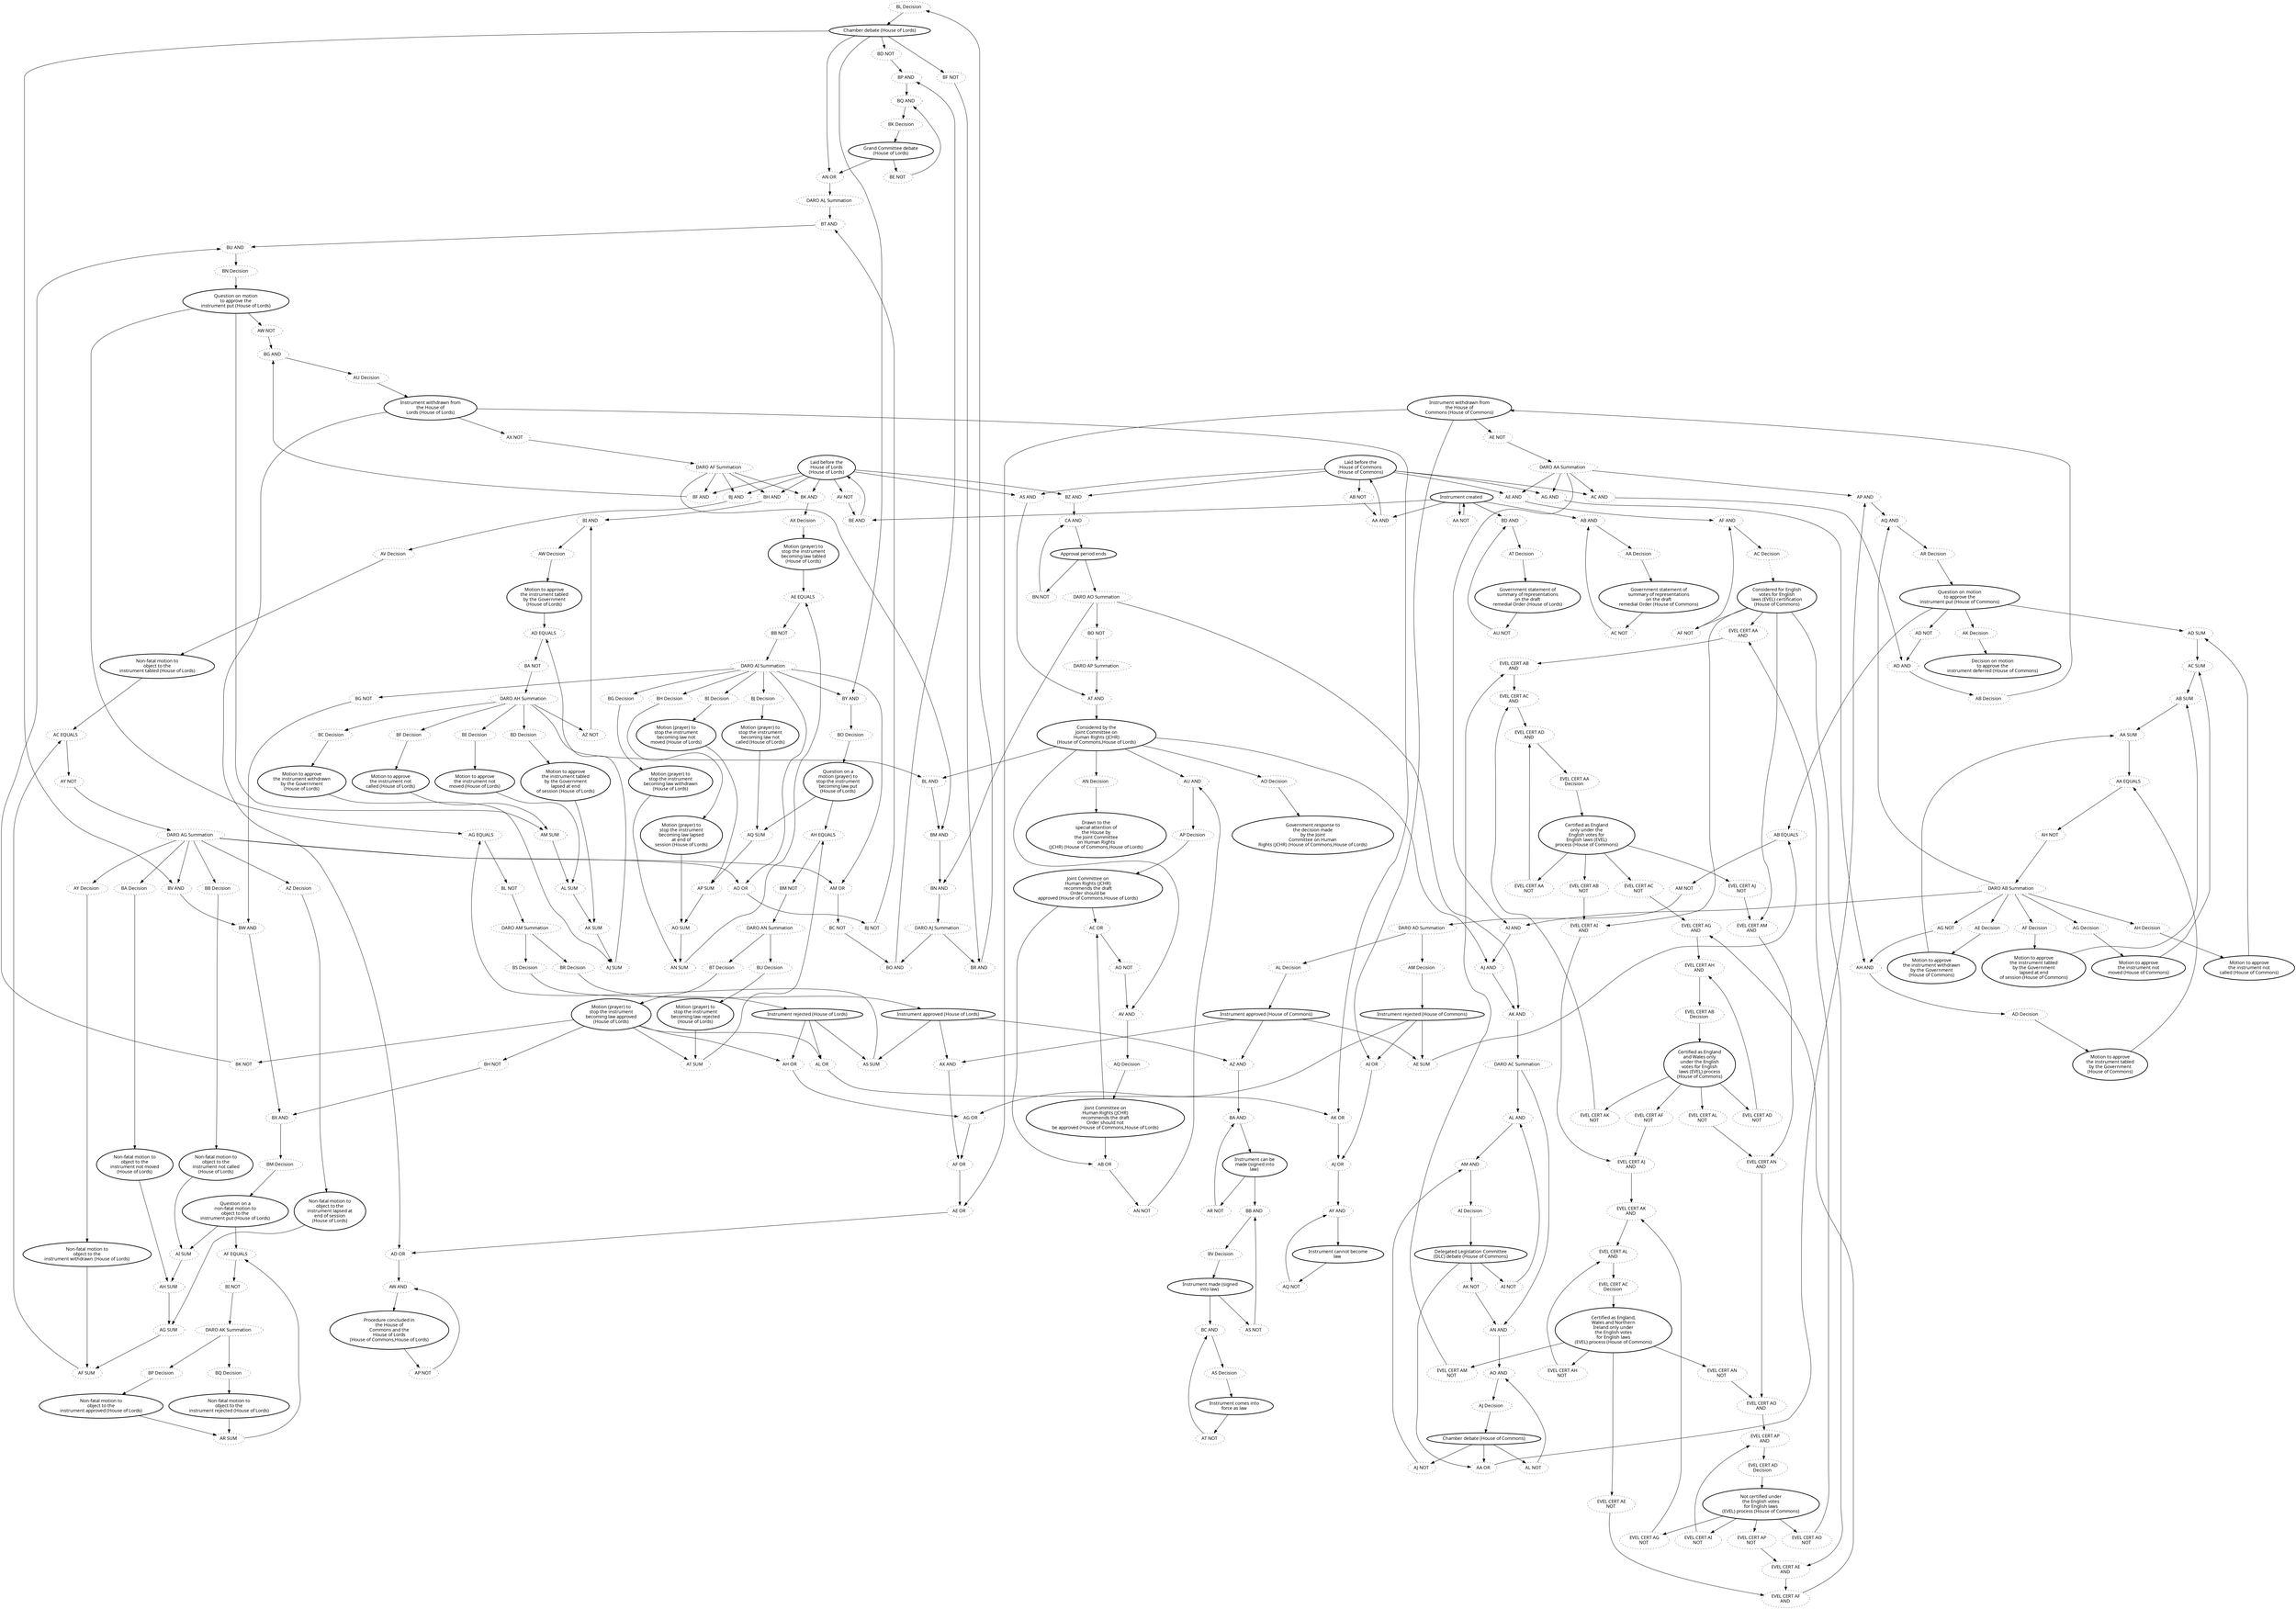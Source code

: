 digraph{graph[fontname="calibri"];node[fontname="calibri"];edge[fontname="calibri"];edge [style=solid, color=black];"518"->"2"[label=""];edge[style=solid, color=black];edge [style=solid, color=black];"538"->"4"[label=""];edge[style=solid, color=black];edge [style=solid, color=black];"499"->"9"[label=""];edge[style=solid, color=black];edge [style=solid, color=black];"344"->"12"[label=""];edge[style=solid, color=black];edge [style=solid, color=black];"542"->"14"[label=""];edge[style=solid, color=black];edge [style=solid, color=black];"528"->"15"[label=""];edge[style=solid, color=black];edge [style=solid, color=black];"517"->"21"[label=""];edge[style=solid, color=black];edge [style=solid, color=black];"490"->"23"[label=""];edge[style=solid, color=black];edge [style=solid, color=black];"498"->"26"[label=""];edge[style=solid, color=black];edge [style=solid, color=black];"509"->"28"[label=""];edge[style=solid, color=black];edge [style=solid, color=black];"309"->"29"[label=""];edge[style=solid, color=black];edge [style=solid, color=black];"502"->"32"[label=""];edge[style=solid, color=black];edge [style=solid, color=black];"298"->"33"[label=""];edge[style=solid, color=black];edge [style=dotted, color=black];"294"->"34"[label=""];edge[style=solid, color=black];edge [style=solid, color=black];"505"->"36"[label=""];edge[style=solid, color=black];edge [style=solid, color=black];"489"->"38"[label=""];edge[style=solid, color=black];edge [style=solid, color=black];"524"->"39"[label=""];edge[style=solid, color=black];edge [style=solid, color=black];"492"->"40"[label=""];edge[style=solid, color=black];edge [style=solid, color=black];"520"->"42"[label=""];edge[style=solid, color=black];edge [style=solid, color=black];"519"->"43"[label=""];edge[style=solid, color=black];edge [style=solid, color=black];"527"->"45"[label=""];edge[style=solid, color=black];edge [style=solid, color=black];"513"->"46"[label=""];edge[style=solid, color=black];edge [style=solid, color=black];"503"->"50"[label=""];edge[style=solid, color=black];edge [style=solid, color=black];"366"->"53"[label=""];edge[style=solid, color=black];edge [style=solid, color=black];"526"->"54"[label=""];edge[style=solid, color=black];edge [style=solid, color=black];"504"->"59"[label=""];edge[style=solid, color=black];edge [style=solid, color=black];"522"->"60"[label=""];edge[style=solid, color=black];edge [style=solid, color=black];"523"->"61"[label=""];edge[style=solid, color=black];edge [style=solid, color=black];"657"->"68"[label=""];edge[style=solid, color=black];edge [style=solid, color=black];"658"->"74"[label=""];edge[style=solid, color=black];edge [style=solid, color=black];"659"->"75"[label=""];edge[style=solid, color=black];edge [style=solid, color=black];"525"->"78"[label=""];edge[style=solid, color=black];edge [style=solid, color=black];"339"->"85"[label=""];edge[style=solid, color=black];edge [style=solid, color=black];"521"->"88"[label=""];edge[style=solid, color=black];edge [style=solid, color=black];"337"->"91"[label=""];edge[style=solid, color=black];edge [style=solid, color=black];"660"->"94"[label=""];edge[style=solid, color=black];edge [style=solid, color=black];"493"->"96"[label=""];edge[style=solid, color=black];edge [style=solid, color=black];"491"->"100"[label=""];edge[style=solid, color=black];edge [style=solid, color=black];"501"->"106"[label=""];edge[style=solid, color=black];edge [style=solid, color=black];"293"->"107"[label=""];edge[style=solid, color=black];edge [style=solid, color=black];"335"->"111"[label=""];edge[style=solid, color=black];edge [style=solid, color=black];"515"->"184"[label=""];edge[style=solid, color=black];edge [style=solid, color=black];"507"->"188"[label=""];edge[style=solid, color=black];edge [style=solid, color=black];"514"->"210"[label=""];edge[style=solid, color=black];edge [style=solid, color=black];"320"->"213"[label=""];edge[style=solid, color=black];edge [style=solid, color=black];"510"->"214"[label=""];edge[style=solid, color=black];edge [style=solid, color=black];"506"->"215"[label=""];edge[style=solid, color=black];edge [style=solid, color=black];"332"->"247"[label=""];edge[style=solid, color=black];edge [style=solid, color=black];"540"->"281"[label=""];edge[style=solid, color=black];edge [style=solid, color=black];"1417"->"282"[label=""];edge[style=solid, color=black];edge [style=solid, color=black];"4"->"283"[label=""];edge[style=solid, color=black];edge [style=solid, color=black];"1422"->"283"[label=""];edge[style=solid, color=black];edge [style=solid, color=black];"26"->"284"[label=""];edge[style=solid, color=black];edge [style=solid, color=black];"38"->"285"[label=""];edge[style=solid, color=black];edge [style=solid, color=black];"23"->"285"[label=""];edge[style=solid, color=black];edge [style=solid, color=black];"1419"->"286"[label=""];edge[style=solid, color=black];edge [style=solid, color=black];"1420"->"286"[label=""];edge[style=solid, color=black];edge [style=solid, color=black];"283"->"287"[label=""];edge[style=solid, color=black];edge [style=solid, color=black];"284"->"287"[label=""];edge[style=solid, color=black];edge [style=solid, color=black];"4"->"288"[label=""];edge[style=solid, color=black];edge [style=solid, color=black];"1422"->"288"[label=""];edge[style=solid, color=black];edge [style=solid, color=black];"107"->"289"[label=""];edge[style=solid, color=black];edge [style=solid, color=black];"1419"->"290"[label=""];edge[style=solid, color=black];edge [style=solid, color=black];"1420"->"290"[label=""];edge[style=solid, color=black];edge [style=solid, color=black];"295"->"291"[label=""];edge[style=solid, color=black];edge [style=solid, color=black];"106"->"291"[label=""];edge[style=solid, color=black];edge [style=solid, color=black];"34"->"292"[label=""];edge[style=solid, color=black];edge [style=solid, color=black];"287"->"293"[label=""];edge[style=solid, color=black];edge [style=solid, color=black];"296"->"294"[label=""];edge[style=solid, color=black];edge [style=solid, color=black];"107"->"295"[label=""];edge[style=solid, color=black];edge [style=solid, color=black];"302"->"295"[label=""];edge[style=solid, color=black];edge [style=solid, color=black];"288"->"296"[label=""];edge[style=solid, color=black];edge [style=solid, color=black];"292"->"296"[label=""];edge[style=solid, color=black];edge [style=solid, color=black];"1423"->"297"[label=""];edge[style=solid, color=black];edge [style=solid, color=black];"305"->"298"[label=""];edge[style=solid, color=black];edge [style=solid, color=black];"285"->"299"[label=""];edge[style=solid, color=black];edge [style=solid, color=black];"1422"->"299"[label=""];edge[style=solid, color=black];edge [style=solid, color=black];"4"->"300"[label=""];edge[style=solid, color=black];edge [style=solid, color=black];"1422"->"300"[label=""];edge[style=solid, color=black];edge [style=solid, color=black];"1044"->"301"[label=""];edge[style=solid, color=black];edge [style=solid, color=black];"336"->"302"[label=""];edge[style=solid, color=black];edge [style=solid, color=black];"303"->"302"[label=""];edge[style=solid, color=black];edge [style=solid, color=black];"96"->"303"[label=""];edge[style=solid, color=black];edge [style=solid, color=black];"304"->"303"[label=""];edge[style=solid, color=black];edge [style=solid, color=black];"54"->"304"[label=""];edge[style=solid, color=black];edge [style=solid, color=black];"78"->"304"[label=""];edge[style=solid, color=black];edge [style=solid, color=black];"300"->"305"[label=""];edge[style=solid, color=black];edge [style=solid, color=black];"297"->"305"[label=""];edge[style=solid, color=black];edge [style=solid, color=black];"38"->"306"[label=""];edge[style=solid, color=black];edge [style=solid, color=black];"1422"->"307"[label=""];edge[style=solid, color=black];edge [style=solid, color=black];"1423"->"307"[label=""];edge[style=solid, color=black];edge [style=solid, color=black];"23"->"308"[label=""];edge[style=solid, color=black];edge [style=solid, color=black];"1423"->"309"[label=""];edge[style=solid, color=black];edge [style=solid, color=black];"307"->"310"[label=""];edge[style=solid, color=black];edge [style=solid, color=black];"247"->"310"[label=""];edge[style=solid, color=black];edge [style=solid, color=black];"38"->"311"[label=""];edge[style=solid, color=black];edge [style=solid, color=black];"107"->"312"[label=""];edge[style=solid, color=black];edge [style=solid, color=black];"96"->"312"[label=""];edge[style=solid, color=black];edge [style=solid, color=black];"312"->"313"[label=""];edge[style=solid, color=black];edge [style=solid, color=black];"317"->"313"[label=""];edge[style=solid, color=black];edge [style=solid, color=black];"310"->"314"[label=""];edge[style=solid, color=black];edge [style=solid, color=black];"1435"->"314"[label=""];edge[style=solid, color=black];edge [style=solid, color=black];"1424"->"315"[label=""];edge[style=solid, color=black];edge [style=solid, color=black];"306"->"315"[label=""];edge[style=solid, color=black];edge [style=solid, color=black];"23"->"316"[label=""];edge[style=solid, color=black];edge [style=solid, color=black];"318"->"317"[label=""];edge[style=solid, color=black];edge [style=solid, color=black];"106"->"317"[label=""];edge[style=solid, color=black];edge [style=solid, color=black];"54"->"318"[label=""];edge[style=solid, color=black];edge [style=solid, color=black];"78"->"318"[label=""];edge[style=solid, color=black];edge [style=solid, color=black];"1045"->"319"[label=""];edge[style=solid, color=black];edge [style=solid, color=black];"1423"->"320"[label=""];edge[style=solid, color=black];edge [style=solid, color=black];"1423"->"321"[label=""];edge[style=solid, color=black];edge [style=solid, color=black];"1427"->"322"[label=""];edge[style=solid, color=black];edge [style=solid, color=black];"1429"->"322"[label=""];edge[style=solid, color=black];edge [style=solid, color=black];"315"->"323"[label=""];edge[style=solid, color=black];edge [style=solid, color=black];"308"->"323"[label=""];edge[style=solid, color=black];edge [style=solid, color=black];"1423"->"324"[label=""];edge[style=solid, color=black];edge [style=solid, color=black];"286"->"325"[label=""];edge[style=solid, color=black];edge [style=solid, color=black];"1424"->"326"[label=""];edge[style=solid, color=black];edge [style=solid, color=black];"311"->"326"[label=""];edge[style=solid, color=black];edge [style=solid, color=black];"326"->"327"[label=""];edge[style=solid, color=black];edge [style=solid, color=black];"316"->"327"[label=""];edge[style=solid, color=black];edge [style=solid, color=black];"290"->"328"[label=""];edge[style=solid, color=black];edge [style=solid, color=black];"299"->"329"[label=""];edge[style=solid, color=black];edge [style=solid, color=black];"1423"->"329"[label=""];edge[style=solid, color=black];edge [style=solid, color=black];"4"->"331"[label=""];edge[style=solid, color=black];edge [style=solid, color=black];"12"->"331"[label=""];edge[style=solid, color=black];edge [style=solid, color=black];"331"->"332"[label=""];edge[style=solid, color=black];edge [style=solid, color=black];"1436"->"332"[label=""];edge[style=solid, color=black];edge [style=solid, color=black];"247"->"333"[label=""];edge[style=solid, color=black];edge [style=solid, color=black];"325"->"333"[label=""];edge[style=solid, color=black];edge [style=solid, color=black];"247"->"334"[label=""];edge[style=solid, color=black];edge [style=solid, color=black];"328"->"334"[label=""];edge[style=solid, color=black];edge [style=solid, color=black];"291"->"335"[label=""];edge[style=solid, color=black];edge [style=solid, color=black];"405"->"335"[label=""];edge[style=solid, color=black];edge [style=solid, color=black];"40"->"336"[label=""];edge[style=solid, color=black];edge [style=solid, color=black];"39"->"336"[label=""];edge[style=solid, color=black];edge [style=solid, color=black];"313"->"337"[label=""];edge[style=solid, color=black];edge [style=solid, color=black];"406"->"337"[label=""];edge[style=solid, color=black];edge [style=solid, color=black];"40"->"338"[label=""];edge[style=solid, color=black];edge [style=solid, color=black];"39"->"338"[label=""];edge[style=solid, color=black];edge [style=solid, color=black];"338"->"339"[label=""];edge[style=solid, color=black];edge [style=solid, color=black];"407"->"339"[label=""];edge[style=solid, color=black];edge [style=solid, color=black];"85"->"340"[label=""];edge[style=solid, color=black];edge [style=solid, color=black];"408"->"340"[label=""];edge[style=solid, color=black];edge [style=solid, color=black];"15"->"341"[label=""];edge[style=solid, color=black];edge [style=solid, color=black];"409"->"341"[label=""];edge[style=solid, color=black];edge [style=solid, color=black];"14"->"343"[label=""];edge[style=solid, color=black];edge [style=solid, color=black];"410"->"343"[label=""];edge[style=solid, color=black];edge [style=solid, color=black];"14"->"344"[label=""];edge[style=solid, color=black];edge [style=solid, color=black];"411"->"344"[label=""];edge[style=solid, color=black];edge [style=solid, color=black];"12"->"345"[label=""];edge[style=solid, color=black];edge [style=solid, color=black];"1426"->"345"[label=""];edge[style=solid, color=black];edge [style=solid, color=black];"345"->"346"[label=""];edge[style=solid, color=black];edge [style=solid, color=black];"412"->"346"[label=""];edge[style=solid, color=black];edge [style=solid, color=black];"1426"->"347"[label=""];edge[style=solid, color=black];edge [style=solid, color=black];"12"->"347"[label=""];edge[style=solid, color=black];edge [style=solid, color=black];"347"->"348"[label=""];edge[style=solid, color=black];edge [style=solid, color=black];"415"->"348"[label=""];edge[style=solid, color=black];edge [style=solid, color=black];"1426"->"349"[label=""];edge[style=solid, color=black];edge [style=solid, color=black];"12"->"349"[label=""];edge[style=solid, color=black];edge [style=solid, color=black];"12"->"350"[label=""];edge[style=solid, color=black];edge [style=solid, color=black];"1426"->"350"[label=""];edge[style=solid, color=black];edge [style=solid, color=black];"247"->"351"[label=""];edge[style=solid, color=black];edge [style=solid, color=black];"1428"->"351"[label=""];edge[style=solid, color=black];edge [style=solid, color=black];"351"->"352"[label=""];edge[style=solid, color=black];edge [style=solid, color=black];"1426"->"352"[label=""];edge[style=solid, color=black];edge [style=solid, color=black];"352"->"353"[label=""];edge[style=solid, color=black];edge [style=solid, color=black];"1435"->"353"[label=""];edge[style=solid, color=black];edge [style=solid, color=black];"1430"->"354"[label=""];edge[style=solid, color=black];edge [style=solid, color=black];"430"->"354"[label=""];edge[style=solid, color=black];edge [style=solid, color=black];"354"->"355"[label=""];edge[style=solid, color=black];edge [style=solid, color=black];"431"->"355"[label=""];edge[style=solid, color=black];edge [style=solid, color=black];"355"->"356"[label=""];edge[style=solid, color=black];edge [style=solid, color=black];"432"->"356"[label=""];edge[style=solid, color=black];edge [style=solid, color=black];"1430"->"357"[label=""];edge[style=solid, color=black];edge [style=solid, color=black];"433"->"357"[label=""];edge[style=solid, color=black];edge [style=solid, color=black];"1432"->"359"[label=""];edge[style=solid, color=black];edge [style=solid, color=black];"437"->"359"[label=""];edge[style=solid, color=black];edge [style=solid, color=black];"359"->"360"[label=""];edge[style=solid, color=black];edge [style=solid, color=black];"438"->"360"[label=""];edge[style=solid, color=black];edge [style=solid, color=black];"2"->"361"[label=""];edge[style=solid, color=black];edge [style=solid, color=black];"1427"->"361"[label=""];edge[style=solid, color=black];edge [style=solid, color=black];"361"->"362"[label=""];edge[style=solid, color=black];edge [style=solid, color=black];"434"->"362"[label=""];edge[style=solid, color=black];edge [style=solid, color=black];"362"->"363"[label=""];edge[style=solid, color=black];edge [style=solid, color=black];"435"->"363"[label=""];edge[style=solid, color=black];edge [style=solid, color=black];"2"->"364"[label=""];edge[style=solid, color=black];edge [style=solid, color=black];"1429"->"364"[label=""];edge[style=solid, color=black];edge [style=solid, color=black];"4"->"365"[label=""];edge[style=solid, color=black];edge [style=solid, color=black];"12"->"365"[label=""];edge[style=solid, color=black];edge [style=solid, color=black];"365"->"366"[label=""];edge[style=solid, color=black];edge [style=solid, color=black];"441"->"366"[label=""];edge[style=solid, color=black];edge [style=solid, color=black];"111"->"405"[label=""];edge[style=solid, color=black];edge [style=solid, color=black];"91"->"406"[label=""];edge[style=solid, color=black];edge [style=solid, color=black];"85"->"407"[label=""];edge[style=solid, color=black];edge [style=solid, color=black];"15"->"408"[label=""];edge[style=solid, color=black];edge [style=solid, color=black];"9"->"409"[label=""];edge[style=solid, color=black];edge [style=solid, color=black];"1418"->"410"[label=""];edge[style=solid, color=black];edge [style=solid, color=black];"12"->"411"[label=""];edge[style=solid, color=black];edge [style=solid, color=black];"42"->"412"[label=""];edge[style=solid, color=black];edge [style=solid, color=black];"106"->"413"[label=""];edge[style=solid, color=black];edge [style=solid, color=black];"1046"->"414"[label=""];edge[style=solid, color=black];edge [style=solid, color=black];"1428"->"415"[label=""];edge[style=solid, color=black];edge [style=solid, color=black];"1047"->"416"[label=""];edge[style=solid, color=black];edge [style=solid, color=black];"2"->"417"[label=""];edge[style=solid, color=black];edge [style=solid, color=black];"21"->"417"[label=""];edge[style=solid, color=black];edge [style=solid, color=black];"1427"->"418"[label=""];edge[style=solid, color=black];edge [style=solid, color=black];"1429"->"418"[label=""];edge[style=solid, color=black];edge [style=solid, color=black];"1048"->"429"[label=""];edge[style=solid, color=black];edge [style=solid, color=black];"322"->"430"[label=""];edge[style=solid, color=black];edge [style=solid, color=black];"2"->"431"[label=""];edge[style=solid, color=black];edge [style=solid, color=black];"21"->"432"[label=""];edge[style=solid, color=black];edge [style=solid, color=black];"2"->"433"[label=""];edge[style=solid, color=black];edge [style=solid, color=black];"1429"->"434"[label=""];edge[style=solid, color=black];edge [style=solid, color=black];"54"->"435"[label=""];edge[style=solid, color=black];edge [style=solid, color=black];"1049"->"436"[label=""];edge[style=solid, color=black];edge [style=solid, color=black];"418"->"437"[label=""];edge[style=solid, color=black];edge [style=solid, color=black];"54"->"438"[label=""];edge[style=solid, color=black];edge [style=solid, color=black];"1050"->"439"[label=""];edge[style=solid, color=black];edge [style=solid, color=black];"1051"->"440"[label=""];edge[style=solid, color=black];edge [style=solid, color=black];"53"->"441"[label=""];edge[style=solid, color=black];edge [style=solid, color=black];"1435"->"442"[label=""];edge[style=solid, color=black];edge [style=solid, color=black];"323"->"489"[label=""];edge[style=solid, color=black];edge [style=solid, color=black];"327"->"490"[label=""];edge[style=solid, color=black];edge [style=solid, color=black];"26"->"491"[label=""];edge[style=solid, color=black];edge [style=solid, color=black];"1425"->"492"[label=""];edge[style=solid, color=black];edge [style=solid, color=black];"1425"->"493"[label=""];edge[style=solid, color=black];edge [style=solid, color=black];"247"->"494"[label=""];edge[style=solid, color=black];edge [style=solid, color=black];"247"->"495"[label=""];edge[style=solid, color=black];edge [style=solid, color=black];"333"->"496"[label=""];edge[style=solid, color=black];edge [style=solid, color=black];"334"->"497"[label=""];edge[style=solid, color=black];edge [style=solid, color=black];"329"->"498"[label=""];edge[style=solid, color=black];edge [style=solid, color=black];"341"->"499"[label=""];edge[style=solid, color=black];edge [style=solid, color=black];"343"->"500"[label=""];edge[style=solid, color=black];edge [style=solid, color=black];"346"->"501"[label=""];edge[style=solid, color=black];edge [style=solid, color=black];"349"->"502"[label=""];edge[style=solid, color=black];edge [style=solid, color=black];"348"->"503"[label=""];edge[style=solid, color=black];edge [style=solid, color=black];"350"->"504"[label=""];edge[style=solid, color=black];edge [style=solid, color=black];"1427"->"505"[label=""];edge[style=solid, color=black];edge [style=solid, color=black];"1427"->"506"[label=""];edge[style=solid, color=black];edge [style=solid, color=black];"1427"->"507"[label=""];edge[style=solid, color=black];edge [style=solid, color=black];"1427"->"508"[label=""];edge[style=solid, color=black];edge [style=solid, color=black];"1428"->"509"[label=""];edge[style=solid, color=black];edge [style=solid, color=black];"1428"->"510"[label=""];edge[style=solid, color=black];edge [style=solid, color=black];"1428"->"511"[label=""];edge[style=solid, color=black];edge [style=solid, color=black];"1428"->"512"[label=""];edge[style=solid, color=black];edge [style=solid, color=black];"1429"->"513"[label=""];edge[style=solid, color=black];edge [style=solid, color=black];"1429"->"514"[label=""];edge[style=solid, color=black];edge [style=solid, color=black];"1429"->"515"[label=""];edge[style=solid, color=black];edge [style=solid, color=black];"1429"->"516"[label=""];edge[style=solid, color=black];edge [style=solid, color=black];"356"->"517"[label=""];edge[style=solid, color=black];edge [style=solid, color=black];"357"->"518"[label=""];edge[style=solid, color=black];edge [style=solid, color=black];"363"->"519"[label=""];edge[style=solid, color=black];edge [style=solid, color=black];"360"->"520"[label=""];edge[style=solid, color=black];edge [style=solid, color=black];"364"->"521"[label=""];edge[style=solid, color=black];edge [style=solid, color=black];"1431"->"522"[label=""];edge[style=solid, color=black];edge [style=solid, color=black];"1431"->"523"[label=""];edge[style=solid, color=black];edge [style=solid, color=black];"1433"->"524"[label=""];edge[style=solid, color=black];edge [style=solid, color=black];"1433"->"525"[label=""];edge[style=solid, color=black];edge [style=solid, color=black];"1434"->"526"[label=""];edge[style=solid, color=black];edge [style=solid, color=black];"1434"->"527"[label=""];edge[style=solid, color=black];edge [style=solid, color=black];"340"->"528"[label=""];edge[style=solid, color=black];edge [style=solid, color=black];"14"->"538"[label=""];edge[style=solid, color=black];edge [style=solid, color=black];"539"->"538"[label=""];edge[style=solid, color=black];edge [style=solid, color=black];"4"->"539"[label=""];edge[style=solid, color=black];edge [style=solid, color=black];"14"->"540"[label=""];edge[style=solid, color=black];edge [style=solid, color=black];"282"->"540"[label=""];edge[style=solid, color=black];edge [style=solid, color=black];"14"->"542"[label=""];edge[style=solid, color=black];edge [style=solid, color=black];"34"->"626"[label=""];edge[style=solid, color=black];edge [style=solid, color=black];"656"->"626"[label=""];edge[style=solid, color=black];edge [style=solid, color=black];"626"->"627"[label=""];edge[style=solid, color=black];edge [style=solid, color=black];"654"->"627"[label=""];edge[style=solid, color=black];edge [style=solid, color=black];"627"->"628"[label=""];edge[style=solid, color=black];edge [style=solid, color=black];"652"->"628"[label=""];edge[style=solid, color=black];edge [style=solid, color=black];"628"->"629"[label=""];edge[style=solid, color=black];edge [style=solid, color=black];"642"->"629"[label=""];edge[style=solid, color=black];edge [style=solid, color=black];"34"->"630"[label=""];edge[style=solid, color=black];edge [style=solid, color=black];"661"->"630"[label=""];edge[style=solid, color=black];edge [style=solid, color=black];"630"->"631"[label=""];edge[style=solid, color=black];edge [style=solid, color=black];"646"->"631"[label=""];edge[style=solid, color=black];edge [style=solid, color=black];"644"->"632"[label=""];edge[style=solid, color=black];edge [style=solid, color=black];"631"->"632"[label=""];edge[style=solid, color=black];edge [style=solid, color=black];"632"->"633"[label=""];edge[style=solid, color=black];edge [style=solid, color=black];"645"->"633"[label=""];edge[style=solid, color=black];edge [style=solid, color=black];"643"->"634"[label=""];edge[style=solid, color=black];edge [style=solid, color=black];"34"->"634"[label=""];edge[style=solid, color=black];edge [style=solid, color=black];"647"->"635"[label=""];edge[style=solid, color=black];edge [style=solid, color=black];"634"->"635"[label=""];edge[style=solid, color=black];edge [style=solid, color=black];"635"->"636"[label=""];edge[style=solid, color=black];edge [style=solid, color=black];"648"->"636"[label=""];edge[style=solid, color=black];edge [style=solid, color=black];"636"->"637"[label=""];edge[style=solid, color=black];edge [style=solid, color=black];"649"->"637"[label=""];edge[style=solid, color=black];edge [style=solid, color=black];"34"->"638"[label=""];edge[style=solid, color=black];edge [style=solid, color=black];"651"->"638"[label=""];edge[style=solid, color=black];edge [style=solid, color=black];"638"->"639"[label=""];edge[style=solid, color=black];edge [style=solid, color=black];"653"->"639"[label=""];edge[style=solid, color=black];edge [style=solid, color=black];"639"->"640"[label=""];edge[style=solid, color=black];edge [style=solid, color=black];"655"->"640"[label=""];edge[style=solid, color=black];edge [style=solid, color=black];"640"->"641"[label=""];edge[style=solid, color=black];edge [style=solid, color=black];"650"->"641"[label=""];edge[style=solid, color=black];edge [style=solid, color=black];"68"->"642"[label=""];edge[style=solid, color=black];edge [style=solid, color=black];"68"->"643"[label=""];edge[style=solid, color=black];edge [style=solid, color=black];"68"->"644"[label=""];edge[style=solid, color=black];edge [style=solid, color=black];"74"->"645"[label=""];edge[style=solid, color=black];edge [style=solid, color=black];"75"->"646"[label=""];edge[style=solid, color=black];edge [style=solid, color=black];"74"->"647"[label=""];edge[style=solid, color=black];edge [style=solid, color=black];"94"->"648"[label=""];edge[style=solid, color=black];edge [style=solid, color=black];"75"->"649"[label=""];edge[style=solid, color=black];edge [style=solid, color=black];"94"->"650"[label=""];edge[style=solid, color=black];edge [style=solid, color=black];"68"->"651"[label=""];edge[style=solid, color=black];edge [style=solid, color=black];"74"->"652"[label=""];edge[style=solid, color=black];edge [style=solid, color=black];"74"->"653"[label=""];edge[style=solid, color=black];edge [style=solid, color=black];"75"->"654"[label=""];edge[style=solid, color=black];edge [style=solid, color=black];"75"->"655"[label=""];edge[style=solid, color=black];edge [style=solid, color=black];"94"->"656"[label=""];edge[style=solid, color=black];edge [style=solid, color=black];"629"->"657"[label=""];edge[style=solid, color=black];edge [style=solid, color=black];"633"->"658"[label=""];edge[style=solid, color=black];edge [style=solid, color=black];"637"->"659"[label=""];edge[style=solid, color=black];edge [style=solid, color=black];"641"->"660"[label=""];edge[style=solid, color=black];edge [style=solid, color=black];"94"->"661"[label=""];edge[style=solid, color=black];edge [style=solid, color=black];"29"->"1013"[label=""];edge[style=solid, color=black];edge [style=solid, color=black];"1014"->"1013"[label=""];edge[style=solid, color=black];edge [style=solid, color=black];"213"->"1014"[label=""];edge[style=solid, color=black];edge [style=solid, color=black];"1015"->"1014"[label=""];edge[style=solid, color=black];edge [style=solid, color=black];"1135"->"1015"[label=""];edge[style=solid, color=black];edge [style=solid, color=black];"1016"->"1015"[label=""];edge[style=solid, color=black];edge [style=solid, color=black];"26"->"1016"[label=""];edge[style=solid, color=black];edge [style=solid, color=black];"1136"->"1016"[label=""];edge[style=solid, color=black];edge [style=solid, color=black];"40"->"1017"[label=""];edge[style=solid, color=black];edge [style=solid, color=black];"96"->"1017"[label=""];edge[style=solid, color=black];edge [style=solid, color=black];"36"->"1018"[label=""];edge[style=solid, color=black];edge [style=solid, color=black];"1019"->"1018"[label=""];edge[style=solid, color=black];edge [style=solid, color=black];"215"->"1019"[label=""];edge[style=solid, color=black];edge [style=solid, color=black];"1020"->"1019"[label=""];edge[style=solid, color=black];edge [style=solid, color=black];"188"->"1020"[label=""];edge[style=solid, color=black];edge [style=solid, color=black];"1021"->"1020"[label=""];edge[style=solid, color=black];edge [style=solid, color=black];"1142"->"1021"[label=""];edge[style=solid, color=black];edge [style=solid, color=black];"43"->"1021"[label=""];edge[style=solid, color=black];edge [style=solid, color=black];"28"->"1022"[label=""];edge[style=solid, color=black];edge [style=solid, color=black];"1023"->"1022"[label=""];edge[style=solid, color=black];edge [style=solid, color=black];"214"->"1023"[label=""];edge[style=solid, color=black];edge [style=solid, color=black];"1024"->"1023"[label=""];edge[style=solid, color=black];edge [style=solid, color=black];"1139"->"1024"[label=""];edge[style=solid, color=black];edge [style=solid, color=black];"1025"->"1024"[label=""];edge[style=solid, color=black];edge [style=solid, color=black];"1140"->"1025"[label=""];edge[style=solid, color=black];edge [style=solid, color=black];"42"->"1025"[label=""];edge[style=solid, color=black];edge [style=solid, color=black];"46"->"1026"[label=""];edge[style=solid, color=black];edge [style=solid, color=black];"1027"->"1026"[label=""];edge[style=solid, color=black];edge [style=solid, color=black];"210"->"1027"[label=""];edge[style=solid, color=black];edge [style=solid, color=black];"1028"->"1027"[label=""];edge[style=solid, color=black];edge [style=solid, color=black];"184"->"1028"[label=""];edge[style=solid, color=black];edge [style=solid, color=black];"1029"->"1028"[label=""];edge[style=solid, color=black];edge [style=solid, color=black];"88"->"1029"[label=""];edge[style=solid, color=black];edge [style=solid, color=black];"1128"->"1029"[label=""];edge[style=solid, color=black];edge [style=solid, color=black];"60"->"1030"[label=""];edge[style=solid, color=black];edge [style=solid, color=black];"61"->"1030"[label=""];edge[style=solid, color=black];edge [style=solid, color=black];"78"->"1031"[label=""];edge[style=solid, color=black];edge [style=solid, color=black];"39"->"1031"[label=""];edge[style=solid, color=black];edge [style=solid, color=black];"45"->"1032"[label=""];edge[style=solid, color=black];edge [style=solid, color=black];"54"->"1032"[label=""];edge[style=solid, color=black];edge [style=solid, color=black];"33"->"1044"[label=""];edge[style=solid, color=black];edge [style=solid, color=black];"1013"->"1044"[label=""];edge[style=solid, color=black];edge [style=solid, color=black];"26"->"1045"[label=""];edge[style=solid, color=black];edge [style=solid, color=black];"1017"->"1045"[label=""];edge[style=solid, color=black];edge [style=solid, color=black];"32"->"1046"[label=""];edge[style=solid, color=black];edge [style=solid, color=black];"1018"->"1046"[label=""];edge[style=solid, color=black];edge [style=solid, color=black];"50"->"1047"[label=""];edge[style=solid, color=black];edge [style=solid, color=black];"1022"->"1047"[label=""];edge[style=solid, color=black];edge [style=solid, color=black];"59"->"1048"[label=""];edge[style=solid, color=black];edge [style=solid, color=black];"1026"->"1048"[label=""];edge[style=solid, color=black];edge [style=solid, color=black];"43"->"1049"[label=""];edge[style=solid, color=black];edge [style=solid, color=black];"1030"->"1049"[label=""];edge[style=solid, color=black];edge [style=solid, color=black];"42"->"1050"[label=""];edge[style=solid, color=black];edge [style=solid, color=black];"1031"->"1050"[label=""];edge[style=solid, color=black];edge [style=solid, color=black];"88"->"1051"[label=""];edge[style=solid, color=black];edge [style=solid, color=black];"1032"->"1051"[label=""];edge[style=solid, color=black];edge [style=solid, color=black];"516"->"1128"[label=""];edge[style=solid, color=black];edge [style=solid, color=black];"321"->"1135"[label=""];edge[style=solid, color=black];edge [style=solid, color=black];"324"->"1136"[label=""];edge[style=solid, color=black];edge [style=solid, color=black];"511"->"1139"[label=""];edge[style=solid, color=black];edge [style=solid, color=black];"512"->"1140"[label=""];edge[style=solid, color=black];edge [style=solid, color=black];"508"->"1142"[label=""];edge[style=solid, color=black];edge [style=solid, color=black];"494"->"1407"[label=""];edge[style=solid, color=black];edge [style=solid, color=black];"495"->"1413"[label=""];edge[style=solid, color=black];edge [style=solid, color=black];"281"->"1417"[label=""];edge[style=solid, color=black];edge [style=solid, color=black];"500"->"1418"[label=""];edge[style=solid, color=black];edge [style=solid, color=black];"496"->"1419"[label=""];edge[style=solid, color=black];edge [style=solid, color=black];"497"->"1420"[label=""];edge[style=solid, color=black];edge [style=solid, color=black];"289"->"1422"[label=""];edge[style=solid, color=black];edge [style=solid, color=black];"301"->"1423"[label=""];edge[style=solid, color=black];edge [style=solid, color=black];"314"->"1424"[label=""];edge[style=solid, color=black];edge [style=solid, color=black];"319"->"1425"[label=""];edge[style=solid, color=black];edge [style=solid, color=black];"413"->"1426"[label=""];edge[style=solid, color=black];edge [style=solid, color=black];"414"->"1427"[label=""];edge[style=solid, color=black];edge [style=solid, color=black];"416"->"1428"[label=""];edge[style=solid, color=black];edge [style=solid, color=black];"429"->"1429"[label=""];edge[style=solid, color=black];edge [style=solid, color=black];"353"->"1430"[label=""];edge[style=solid, color=black];edge [style=solid, color=black];"436"->"1431"[label=""];edge[style=solid, color=black];edge [style=solid, color=black];"417"->"1432"[label=""];edge[style=solid, color=black];edge [style=solid, color=black];"439"->"1433"[label=""];edge[style=solid, color=black];edge [style=solid, color=black];"440"->"1434"[label=""];edge[style=solid, color=black];edge [style=solid, color=black];"53"->"1435"[label=""];edge[style=solid, color=black];edge [style=solid, color=black];"442"->"1436"[label=""];edge[style=solid, color=black];"518" [label="BL Decision ", style=dotted];"538" [label="AA AND ", style=dotted];"499" [label="AS Decision ", style=dotted];"344" [label="BE AND ", style=dotted];"542" [label="AA NOT ", style=dotted];"528" [label="BV Decision ", style=dotted];"517" [label="BK Decision ", style=dotted];"490" [label="AJ Decision ", style=dotted];"498" [label="AR Decision ", style=dotted];"509" [label="BC Decision ", style=dotted];"309" [label="AE Decision ", style=dotted];"502" [label="AV Decision ", style=dotted];"298" [label="AD Decision ", style=dotted];"294" [label="AC Decision ", style=dotted];"505" [label="AY Decision ", style=dotted];"489" [label="AI Decision ", style=dotted];"524" [label="BR Decision ", style=dotted];"492" [label="AL Decision ", style=dotted];"520" [label="BN Decision ", style=dotted];"519" [label="BM Decision ", style=dotted];"527" [label="BU Decision ", style=dotted];"513" [label="BG Decision ", style=dotted];"503" [label="AW Decision ", style=dotted];"366" [label="CA AND ", style=dotted];"526" [label="BT Decision ", style=dotted];"504" [label="AX Decision ", style=dotted];"522" [label="BP Decision ", style=dotted];"523" [label="BQ Decision ", style=dotted];"657" [label="EVEL CERT AA\nDecision ", style=dotted];"658" [label="EVEL CERT AB\nDecision ", style=dotted];"659" [label="EVEL CERT AC\nDecision ", style=dotted];"525" [label="BS Decision ", style=dotted];"339" [label="BA AND ", style=dotted];"521" [label="BO Decision ", style=dotted];"337" [label="AY AND ", style=dotted];"660" [label="EVEL CERT AD\nDecision ", style=dotted];"493" [label="AM Decision ", style=dotted];"491" [label="AK Decision ", style=dotted];"501" [label="AU Decision ", style=dotted];"293" [label="AB Decision ", style=dotted];"335" [label="AW AND ", style=dotted];"515" [label="BI Decision ", style=dotted];"507" [label="BA Decision ", style=dotted];"514" [label="BH Decision ", style=dotted];"320" [label="AF Decision ", style=dotted];"510" [label="BD Decision ", style=dotted];"506" [label="AZ Decision ", style=dotted];"332" [label="AT AND ", style=dotted];"540" [label="AB AND ", style=dotted];"1417" [label="Government statement of\nsummary of representations\non the draft\nremedial Order (House of Commons)", style=bold];"4" [label="Laid before the\nHouse of Commons\n(House of Commons)", style=bold];"1422" [label="DARO AA Summation ", style=dotted];"26" [label="Question on motion\nto approve the\ninstrument put (House of Commons)", style=bold];"38" [label="Delegated Legislation Committee\n(DLC) debate (House of Commons)", style=bold];"23" [label="Chamber debate (House of Commons)", style=bold];"1419" [label="Joint Committee on\nHuman Rights (JCHR)\nrecommends the draft\nOrder should be\napproved (House of Commons,House of Lords)", style=bold];"1420" [label="Joint Committee on\nHuman Rights (JCHR)\nrecommends the draft\nOrder should not\nbe approved (House of Commons,House of Lords)", style=bold];"283" [label="AC AND ", style=dotted];"284" [label="AD NOT ", style=dotted];"107" [label="Instrument withdrawn from\nthe House of\nCommons (House of Commons)", style=bold];"295" [label="AE OR ", style=dotted];"106" [label="Instrument withdrawn from\nthe House of\nLords (House of Lords)", style=bold];"34" [label="Considered for English\nvotes for English\nlaws (EVEL) certification\n(House of Commons)", style=bold];"287" [label="AD AND ", style=dotted];"296" [label="AF AND ", style=dotted];"302" [label="AF OR ", style=dotted];"288" [label="AE AND ", style=dotted];"292" [label="AF NOT ", style=dotted];"1423" [label="DARO AB Summation ", style=dotted];"305" [label="AH AND ", style=dotted];"285" [label="AA OR ", style=dotted];"1044" [label="AA EQUALS ", style=dotted];"336" [label="AX AND ", style=dotted];"303" [label="AG OR ", style=dotted];"96" [label="Instrument rejected (House of Commons)", style=bold];"304" [label="AH OR ", style=dotted];"54" [label="Motion (prayer) to\nstop the instrument\nbecoming law approved\n(House of Lords)", style=bold];"78" [label="Instrument rejected (House of Lords)", style=bold];"300" [label="AG AND ", style=dotted];"297" [label="AG NOT ", style=dotted];"307" [label="AI AND ", style=dotted];"247" [label="Considered by the\nJoint Committee on\nHuman Rights (JCHR)\n(House of Commons,House of Lords)", style=bold];"312" [label="AI OR ", style=dotted];"317" [label="AK OR ", style=dotted];"310" [label="AJ AND ", style=dotted];"1435" [label="DARO AO Summation ", style=dotted];"1424" [label="DARO AC Summation ", style=dotted];"306" [label="AI NOT ", style=dotted];"318" [label="AL OR ", style=dotted];"1045" [label="AB EQUALS ", style=dotted];"1427" [label="DARO AG Summation ", style=dotted];"1429" [label="DARO AI Summation ", style=dotted];"315" [label="AL AND ", style=dotted];"308" [label="AJ NOT ", style=dotted];"286" [label="AB OR ", style=dotted];"311" [label="AK NOT ", style=dotted];"326" [label="AN AND ", style=dotted];"316" [label="AL NOT ", style=dotted];"290" [label="AC OR ", style=dotted];"299" [label="AP AND ", style=dotted];"12" [label="Laid before the\nHouse of Lords\n(House of Lords)", style=bold];"331" [label="AS AND ", style=dotted];"1436" [label="DARO AP Summation ", style=dotted];"325" [label="AN NOT ", style=dotted];"328" [label="AO NOT ", style=dotted];"291" [label="AD OR ", style=dotted];"405" [label="AP NOT ", style=dotted];"40" [label="Instrument approved (House of Commons)", style=bold];"39" [label="Instrument approved (House of Lords)", style=bold];"313" [label="AJ OR ", style=dotted];"406" [label="AQ NOT ", style=dotted];"338" [label="AZ AND ", style=dotted];"407" [label="AR NOT ", style=dotted];"85" [label="Instrument can be\nmade (signed into\nlaw) ", style=bold];"408" [label="AS NOT ", style=dotted];"15" [label="Instrument made (signed\ninto law) ", style=bold];"409" [label="AT NOT ", style=dotted];"14" [label="Instrument created ", style=bold];"410" [label="AU NOT ", style=dotted];"411" [label="AV NOT ", style=dotted];"1426" [label="DARO AF Summation ", style=dotted];"345" [label="BF AND ", style=dotted];"412" [label="AW NOT ", style=dotted];"347" [label="BH AND ", style=dotted];"415" [label="AZ NOT ", style=dotted];"1428" [label="DARO AH Summation ", style=dotted];"351" [label="BL AND ", style=dotted];"352" [label="BM AND ", style=dotted];"1430" [label="DARO AJ Summation ", style=dotted];"430" [label="BC NOT ", style=dotted];"354" [label="BO AND ", style=dotted];"431" [label="BD NOT ", style=dotted];"355" [label="BP AND ", style=dotted];"432" [label="BE NOT ", style=dotted];"433" [label="BF NOT ", style=dotted];"1432" [label="DARO AL Summation ", style=dotted];"437" [label="BJ NOT ", style=dotted];"359" [label="BT AND ", style=dotted];"438" [label="BK NOT ", style=dotted];"2" [label="Chamber debate (House of Lords)", style=bold];"361" [label="BV AND ", style=dotted];"434" [label="BG NOT ", style=dotted];"362" [label="BW AND ", style=dotted];"435" [label="BH NOT ", style=dotted];"365" [label="BZ AND ", style=dotted];"441" [label="BN NOT ", style=dotted];"111" [label="Procedure concluded in\nthe House of\nCommons and the\nHouse of Lords\n(House of Commons,House of Lords)", style=bold];"91" [label="Instrument cannot become\nlaw ", style=bold];"9" [label="Instrument comes into\nforce as law\n", style=bold];"1418" [label="Government statement of\nsummary of representations\non the draft\nremedial Order (House of Lords)", style=bold];"42" [label="Question on motion\nto approve the\ninstrument put (House of Lords)", style=bold];"1046" [label="AC EQUALS ", style=dotted];"1047" [label="AD EQUALS ", style=dotted];"21" [label="Grand Committee debate\n(House of Lords)", style=bold];"1048" [label="AE EQUALS ", style=dotted];"322" [label="AM OR ", style=dotted];"1049" [label="AF EQUALS ", style=dotted];"418" [label="AO OR ", style=dotted];"1050" [label="AG EQUALS ", style=dotted];"1051" [label="AH EQUALS ", style=dotted];"53" [label="Approval period ends\n", style=bold];"323" [label="AM AND ", style=dotted];"327" [label="AO AND ", style=dotted];"1425" [label="DARO AD Summation ", style=dotted];"333" [label="AU AND ", style=dotted];"334" [label="AV AND ", style=dotted];"329" [label="AQ AND ", style=dotted];"341" [label="BC AND ", style=dotted];"343" [label="BD AND ", style=dotted];"346" [label="BG AND ", style=dotted];"349" [label="BJ AND ", style=dotted];"348" [label="BI AND ", style=dotted];"350" [label="BK AND ", style=dotted];"356" [label="BQ AND ", style=dotted];"357" [label="BR AND ", style=dotted];"363" [label="BX AND ", style=dotted];"360" [label="BU AND ", style=dotted];"364" [label="BY AND ", style=dotted];"1431" [label="DARO AK Summation ", style=dotted];"1433" [label="DARO AM Summation ", style=dotted];"1434" [label="DARO AN Summation ", style=dotted];"340" [label="BB AND ", style=dotted];"539" [label="AB NOT ", style=dotted];"282" [label="AC NOT ", style=dotted];"656" [label="EVEL CERT AO\nNOT ", style=dotted];"626" [label="EVEL CERT AA\nAND ", style=dotted];"654" [label="EVEL CERT AM\nNOT ", style=dotted];"627" [label="EVEL CERT AB\nAND ", style=dotted];"652" [label="EVEL CERT AK\nNOT ", style=dotted];"628" [label="EVEL CERT AC\nAND ", style=dotted];"642" [label="EVEL CERT AA\nNOT ", style=dotted];"661" [label="EVEL CERT AP\nNOT ", style=dotted];"630" [label="EVEL CERT AE\nAND ", style=dotted];"646" [label="EVEL CERT AE\nNOT ", style=dotted];"644" [label="EVEL CERT AC\nNOT ", style=dotted];"631" [label="EVEL CERT AF\nAND ", style=dotted];"632" [label="EVEL CERT AG\nAND ", style=dotted];"645" [label="EVEL CERT AD\nNOT ", style=dotted];"643" [label="EVEL CERT AB\nNOT ", style=dotted];"647" [label="EVEL CERT AF\nNOT ", style=dotted];"634" [label="EVEL CERT AI\nAND ", style=dotted];"635" [label="EVEL CERT AJ\nAND ", style=dotted];"648" [label="EVEL CERT AG\nNOT ", style=dotted];"636" [label="EVEL CERT AK\nAND ", style=dotted];"649" [label="EVEL CERT AH\nNOT ", style=dotted];"651" [label="EVEL CERT AJ\nNOT ", style=dotted];"638" [label="EVEL CERT AM\nAND ", style=dotted];"653" [label="EVEL CERT AL\nNOT ", style=dotted];"639" [label="EVEL CERT AN\nAND ", style=dotted];"655" [label="EVEL CERT AN\nNOT ", style=dotted];"640" [label="EVEL CERT AO\nAND ", style=dotted];"650" [label="EVEL CERT AI\nNOT ", style=dotted];"68" [label="Certified as England\nonly under the\nEnglish votes for\nEnglish laws (EVEL)\nprocess (House of Commons)", style=bold];"74" [label="Certified as England\nand Wales only\nunder the English\nvotes for English\nlaws (EVEL) process\n(House of Commons)", style=bold];"75" [label="Certified as England,\nWales and Northern\nIreland only under\nthe English votes\nfor English laws\n(EVEL) process (House of Commons)", style=bold];"94" [label="Not certified under\nthe English votes\nfor English laws\n(EVEL) process (House of Commons)", style=bold];"629" [label="EVEL CERT AD\nAND ", style=dotted];"633" [label="EVEL CERT AH\nAND ", style=dotted];"637" [label="EVEL CERT AL\nAND ", style=dotted];"641" [label="EVEL CERT AP\nAND ", style=dotted];"29" [label="Motion to approve\nthe instrument withdrawn\nby the Government\n(House of Commons)", style=bold];"1014" [label="AB SUM ", style=dotted];"213" [label="Motion to approve\nthe instrument tabled\nby the Government\nlapsed at end\nof session (House of Commons)", style=bold];"1015" [label="AC SUM ", style=dotted];"1135" [label="Motion to approve\nthe instrument not\nmoved (House of Commons)", style=bold];"1016" [label="AD SUM ", style=dotted];"1136" [label="Motion to approve\nthe instrument not\ncalled (House of Commons)", style=bold];"36" [label="Non-fatal motion to\nobject to the\ninstrument withdrawn (House of Lords)", style=bold];"1019" [label="AG SUM ", style=dotted];"215" [label="Non-fatal motion to\nobject to the\ninstrument lapsed at\nend of session\n(House of Lords)", style=bold];"1020" [label="AH SUM ", style=dotted];"188" [label="Non-fatal motion to\nobject to the\ninstrument not moved\n(House of Lords)", style=bold];"1021" [label="AI SUM ", style=dotted];"1142" [label="Non-fatal motion to\nobject to the\ninstrument not called\n(House of Lords)", style=bold];"43" [label="Question on a\nnon-fatal motion to\nobject to the\ninstrument put (House of Lords)", style=bold];"28" [label="Motion to approve\nthe instrument withdrawn\nby the Government\n(House of Lords)", style=bold];"1023" [label="AK SUM ", style=dotted];"214" [label="Motion to approve\nthe instrument tabled\nby the Government\nlapsed at end\nof session (House of Lords)", style=bold];"1024" [label="AL SUM ", style=dotted];"1139" [label="Motion to approve\nthe instrument not\nmoved (House of Lords)", style=bold];"1025" [label="AM SUM ", style=dotted];"1140" [label="Motion to approve\nthe instrument not\ncalled (House of Lords)", style=bold];"46" [label="Motion (prayer) to\nstop the instrument\nbecoming law withdrawn\n(House of Lords)", style=bold];"1027" [label="AO SUM ", style=dotted];"210" [label="Motion (prayer) to\nstop the instrument\nbecoming law lapsed\nat end of\nsession (House of Lords)", style=bold];"1028" [label="AP SUM ", style=dotted];"184" [label="Motion (prayer) to\nstop the instrument\nbecoming law not\nmoved (House of Lords)", style=bold];"1029" [label="AQ SUM ", style=dotted];"88" [label="Question on a\nmotion (prayer) to\nstop the instrument\nbecoming law put\n(House of Lords)", style=bold];"1128" [label="Motion (prayer) to\nstop the instrument\nbecoming law not\ncalled (House of Lords)", style=bold];"60" [label="Non-fatal motion to\nobject to the\ninstrument approved (House of Lords)", style=bold];"61" [label="Non-fatal motion to\nobject to the\ninstrument rejected (House of Lords)", style=bold];"45" [label="Motion (prayer) to\nstop the instrument\nbecoming law rejected\n(House of Lords)", style=bold];"33" [label="Motion to approve\nthe instrument tabled\nby the Government\n(House of Commons)", style=bold];"1013" [label="AA SUM ", style=dotted];"1017" [label="AE SUM ", style=dotted];"32" [label="Non-fatal motion to\nobject to the\ninstrument tabled (House of Lords)", style=bold];"1018" [label="AF SUM ", style=dotted];"50" [label="Motion to approve\nthe instrument tabled\nby the Government\n(House of Lords)", style=bold];"1022" [label="AJ SUM ", style=dotted];"59" [label="Motion (prayer) to\nstop the instrument\nbecoming law tabled\n(House of Lords)", style=bold];"1026" [label="AN SUM ", style=dotted];"1030" [label="AR SUM ", style=dotted];"1031" [label="AS SUM ", style=dotted];"1032" [label="AT SUM ", style=dotted];"516" [label="BJ Decision ", style=dotted];"321" [label="AG Decision ", style=dotted];"324" [label="AH Decision ", style=dotted];"511" [label="BE Decision ", style=dotted];"512" [label="BF Decision ", style=dotted];"508" [label="BB Decision ", style=dotted];"494" [label="AN Decision ", style=dotted];"495" [label="AO Decision ", style=dotted];"281" [label="AA Decision ", style=dotted];"500" [label="AT Decision ", style=dotted];"496" [label="AP Decision ", style=dotted];"497" [label="AQ Decision ", style=dotted];"289" [label="AE NOT ", style=dotted];"301" [label="AH NOT ", style=dotted];"314" [label="AK AND ", style=dotted];"319" [label="AM NOT ", style=dotted];"413" [label="AX NOT ", style=dotted];"414" [label="AY NOT ", style=dotted];"416" [label="BA NOT ", style=dotted];"429" [label="BB NOT ", style=dotted];"353" [label="BN AND ", style=dotted];"436" [label="BI NOT ", style=dotted];"417" [label="AN OR ", style=dotted];"439" [label="BL NOT ", style=dotted];"440" [label="BM NOT ", style=dotted];"442" [label="BO NOT ", style=dotted];"100" [label="Decision on motion\nto approve the\ninstrument deferred (House of Commons)", style=bold];"1407" [label="Drawn to the\nspecial attention of\nthe House by\nthe Joint Committee\non Human Rights\n(JCHR) (House of Commons,House of Lords)", style=bold];"1413" [label="Government response to\nthe decision made\nby the Joint\nCommittee on Human\nRights (JCHR) (House of Commons,House of Lords)", style=bold];}